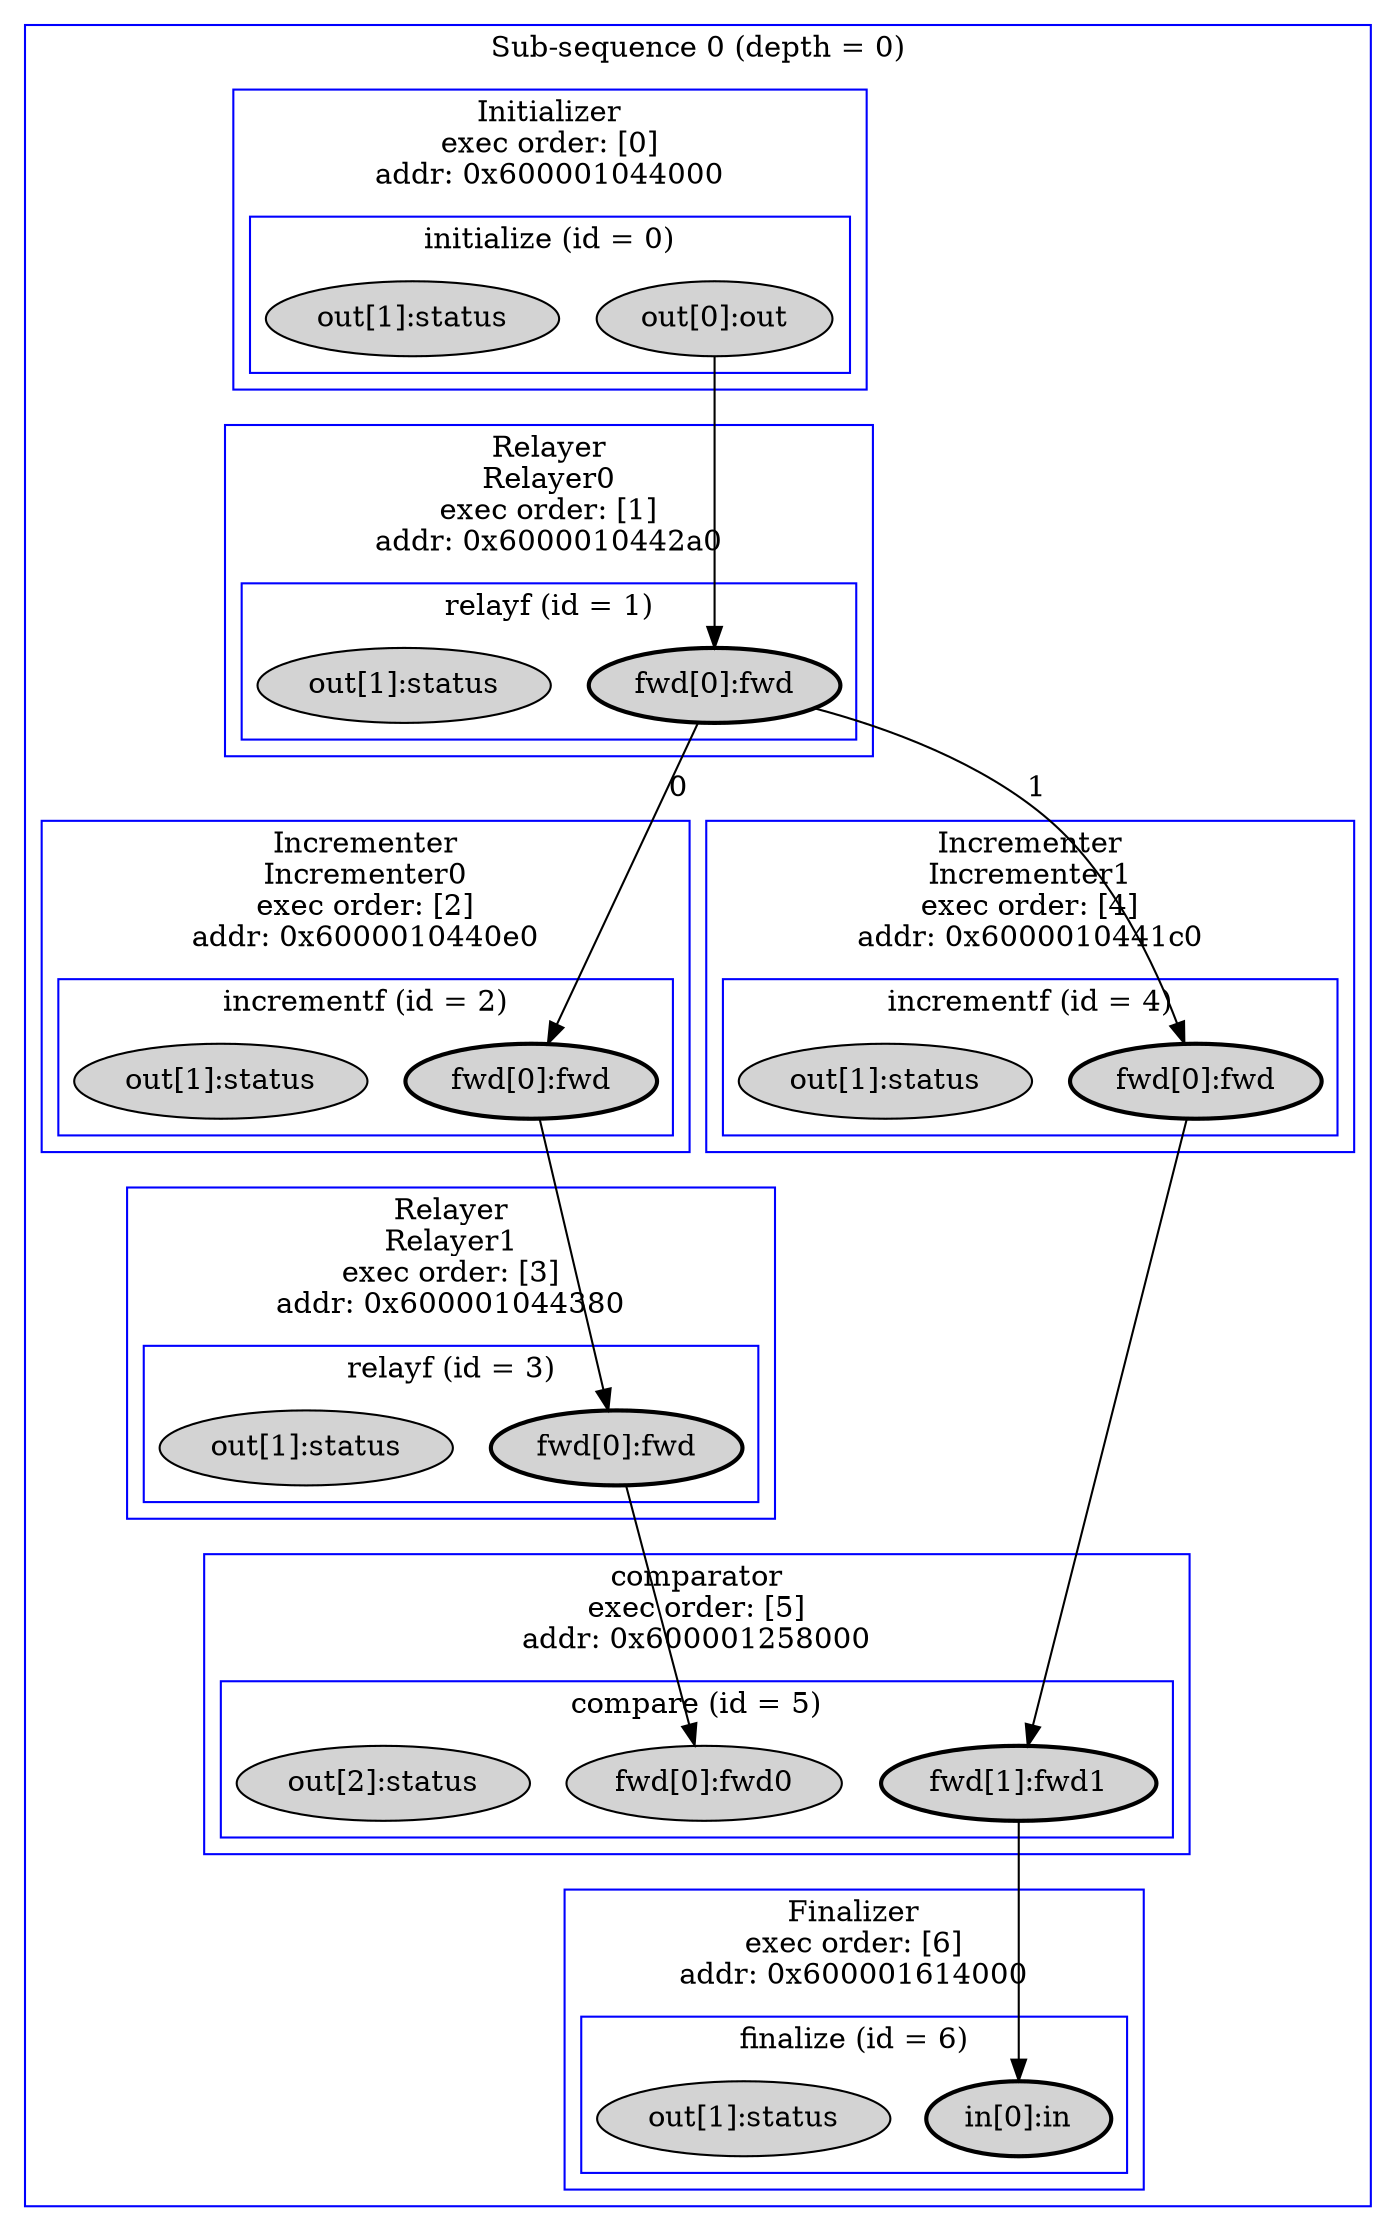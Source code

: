 digraph Sequence {
	subgraph "cluster_Sub-sequence 0 (depth = 0)_0x103706c60" {
		node [style=filled];
		subgraph "cluster_0x600001044000_0x1037054a0" {
			node [style=filled];
			subgraph "cluster_0x600003c18300" {
				node [style=filled];
				"0x6000018c4010"[label="out[0]:out"];
				"0x6000018c40b0"[label="out[1]:status"];
				label="initialize (id = 0)";
				color=blue;
			}
			label="Initializer
exec order: [0]
addr: 0x600001044000";
			color=blue;
		}
		subgraph "cluster_0x6000010442a0_0x1037064f0" {
			node [style=filled];
			subgraph "cluster_0x600003c18308" {
				node [style=filled];
				"0x6000018c4ab0"[label="fwd[0]:fwd", penwidth="2.0"];
				"0x6000018c4b50"[label="out[1]:status"];
				label="relayf (id = 1)";
				color=blue;
			}
			label="Relayer
Relayer0
exec order: [1]
addr: 0x6000010442a0";
			color=blue;
		}
		subgraph "cluster_0x6000010440e0_0x103705d70" {
			node [style=filled];
			subgraph "cluster_0x600003c18310" {
				node [style=filled];
				"0x6000018c4470"[label="fwd[0]:fwd", penwidth="2.0"];
				"0x6000018c4510"[label="out[1]:status"];
				label="incrementf (id = 2)";
				color=blue;
			}
			label="Incrementer
Incrementer0
exec order: [2]
addr: 0x6000010440e0";
			color=blue;
		}
		subgraph "cluster_0x600001044380_0x1037068b0" {
			node [style=filled];
			subgraph "cluster_0x600003c18318" {
				node [style=filled];
				"0x6000018c4dd0"[label="fwd[0]:fwd", penwidth="2.0"];
				"0x6000018c4e70"[label="out[1]:status"];
				label="relayf (id = 3)";
				color=blue;
			}
			label="Relayer
Relayer1
exec order: [3]
addr: 0x600001044380";
			color=blue;
		}
		subgraph "cluster_0x6000010441c0_0x103706130" {
			node [style=filled];
			subgraph "cluster_0x600003c18320" {
				node [style=filled];
				"0x6000018c4790"[label="fwd[0]:fwd", penwidth="2.0"];
				"0x6000018c4830"[label="out[1]:status"];
				label="incrementf (id = 4)";
				color=blue;
			}
			label="Incrementer
Incrementer1
exec order: [4]
addr: 0x6000010441c0";
			color=blue;
		}
		subgraph "cluster_0x600001258000_0x103706a90" {
			node [style=filled];
			subgraph "cluster_0x600003c18328" {
				node [style=filled];
				"0x6000018c4f10"[label="fwd[0]:fwd0"];
				"0x6000018c4fb0"[label="fwd[1]:fwd1", penwidth="2.0"];
				"0x6000018c5050"[label="out[2]:status"];
				label="compare (id = 5)";
				color=blue;
			}
			label="comparator
exec order: [5]
addr: 0x600001258000";
			color=blue;
		}
		subgraph "cluster_0x600001614000_0x1037059b0" {
			node [style=filled];
			subgraph "cluster_0x600003c18330" {
				node [style=filled];
				"0x6000018c4150"[label="in[0]:in", penwidth="2.0"];
				"0x6000018c41f0"[label="out[1]:status"];
				label="finalize (id = 6)";
				color=blue;
			}
			label="Finalizer
exec order: [6]
addr: 0x600001614000";
			color=blue;
		}
		label="Sub-sequence 0 (depth = 0)";
		color=blue;
	}
	"0x6000018c4010" -> "0x6000018c4ab0"
	"0x6000018c4ab0" -> "0x6000018c4470"[label="0"]
	"0x6000018c4ab0" -> "0x6000018c4790"[label="1"]
	"0x6000018c4470" -> "0x6000018c4dd0"
	"0x6000018c4dd0" -> "0x6000018c4f10"
	"0x6000018c4790" -> "0x6000018c4fb0"
	"0x6000018c4fb0" -> "0x6000018c4150"
}
